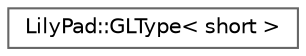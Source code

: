digraph "Graphical Class Hierarchy"
{
 // LATEX_PDF_SIZE
  bgcolor="transparent";
  edge [fontname=Helvetica,fontsize=10,labelfontname=Helvetica,labelfontsize=10];
  node [fontname=Helvetica,fontsize=10,shape=box,height=0.2,width=0.4];
  rankdir="LR";
  Node0 [id="Node000000",label="LilyPad::GLType\< short \>",height=0.2,width=0.4,color="grey40", fillcolor="white", style="filled",URL="$structLilyPad_1_1GLType_3_01short_01_4.html",tooltip=" "];
}
